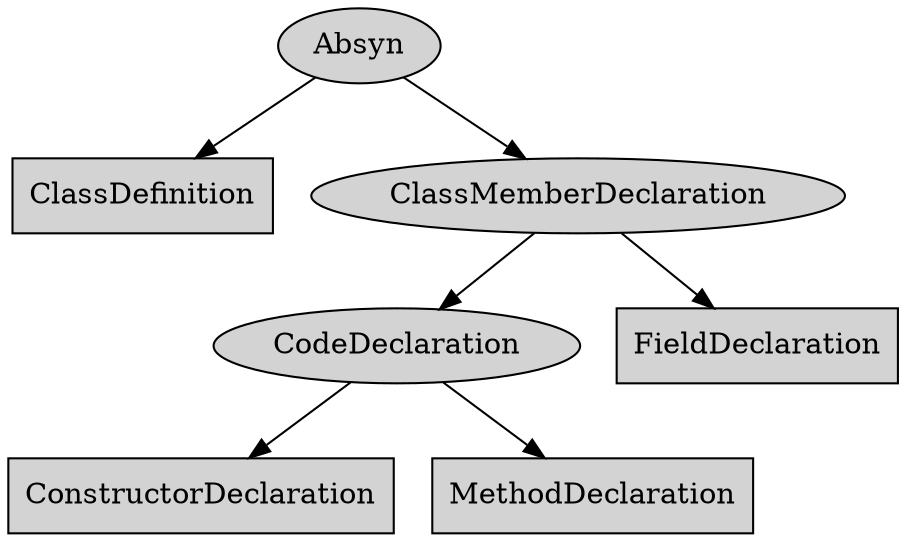 digraph classes {
size = "11,7.5";
node [style = filled]
Absyn [label = "Absyn"]
ClassDefinition [label = "ClassDefinition" shape = box]
ClassMemberDeclaration [label = "ClassMemberDeclaration"]
Absyn -> ClassDefinition
Absyn -> ClassMemberDeclaration

CodeDeclaration [label = "CodeDeclaration"]
FieldDeclaration [label = "FieldDeclaration" shape = box]
ClassMemberDeclaration -> CodeDeclaration
ClassMemberDeclaration -> FieldDeclaration

ConstructorDeclaration [label = "ConstructorDeclaration" shape = box]
MethodDeclaration [label = "MethodDeclaration" shape = box]
CodeDeclaration -> ConstructorDeclaration
CodeDeclaration -> MethodDeclaration
}
